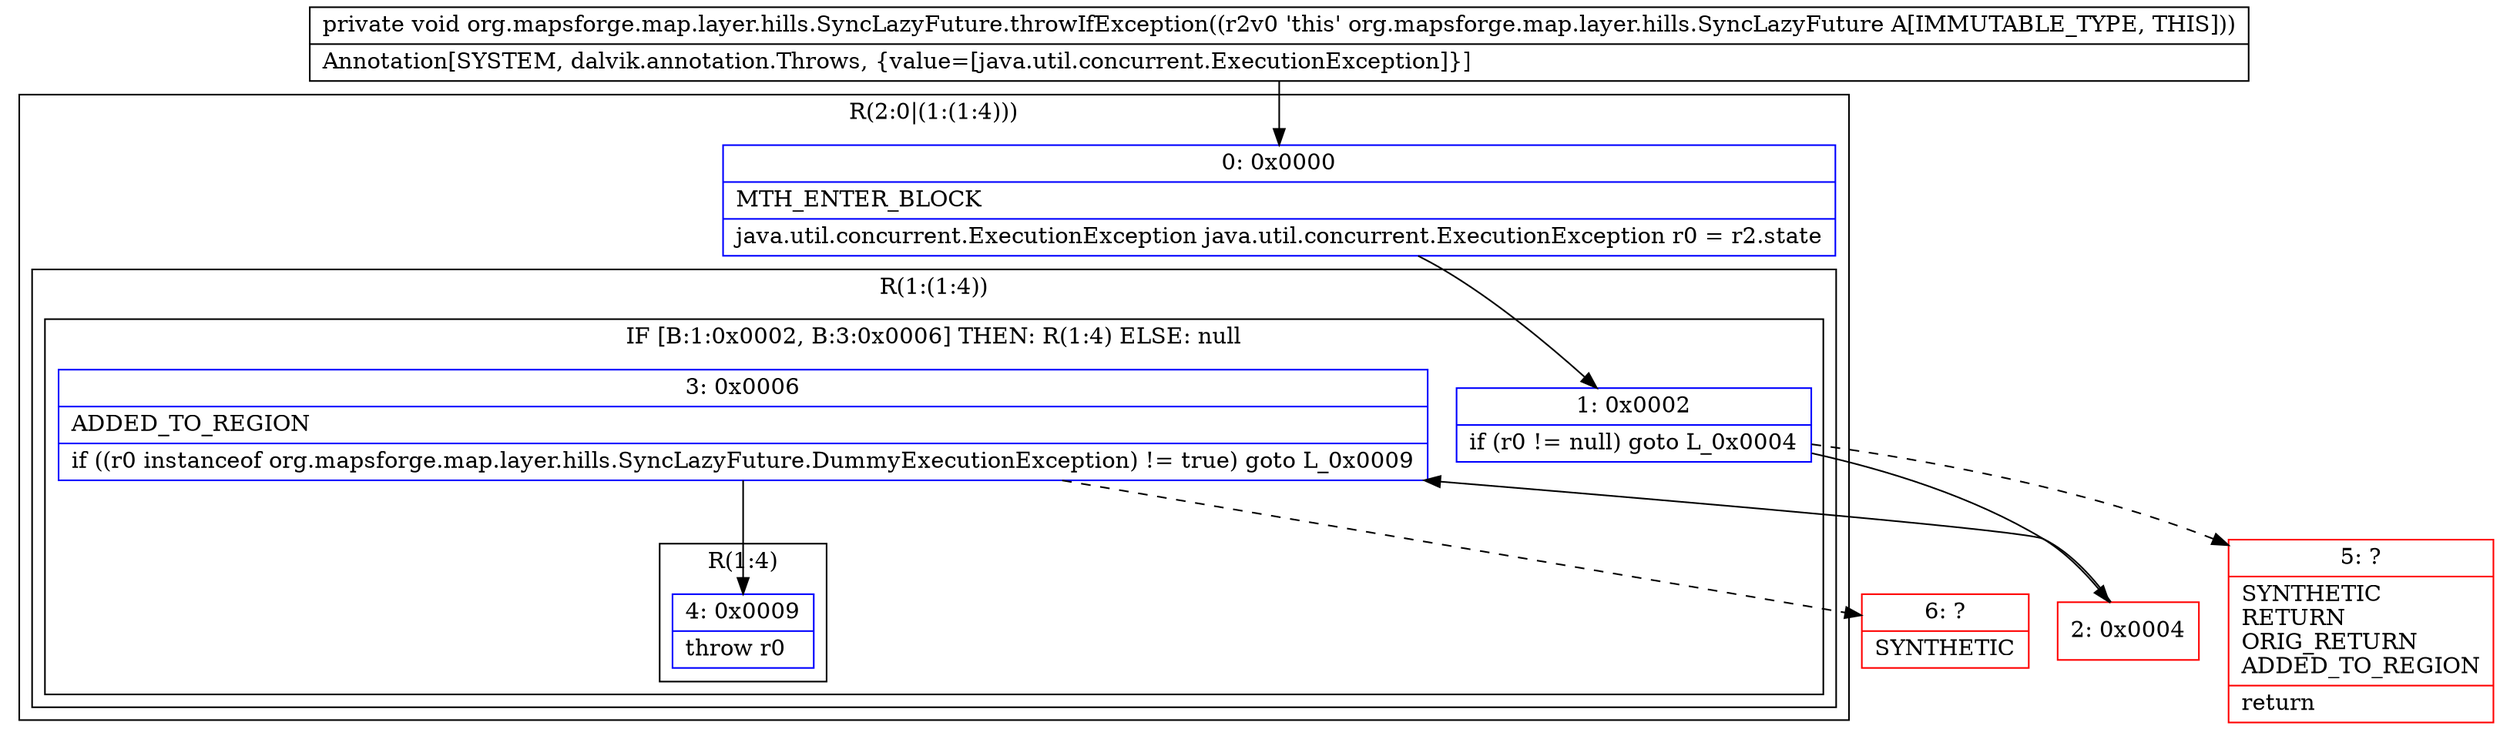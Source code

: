 digraph "CFG fororg.mapsforge.map.layer.hills.SyncLazyFuture.throwIfException()V" {
subgraph cluster_Region_1560192600 {
label = "R(2:0|(1:(1:4)))";
node [shape=record,color=blue];
Node_0 [shape=record,label="{0\:\ 0x0000|MTH_ENTER_BLOCK\l|java.util.concurrent.ExecutionException java.util.concurrent.ExecutionException r0 = r2.state\l}"];
subgraph cluster_Region_1739079471 {
label = "R(1:(1:4))";
node [shape=record,color=blue];
subgraph cluster_IfRegion_971440568 {
label = "IF [B:1:0x0002, B:3:0x0006] THEN: R(1:4) ELSE: null";
node [shape=record,color=blue];
Node_1 [shape=record,label="{1\:\ 0x0002|if (r0 != null) goto L_0x0004\l}"];
Node_3 [shape=record,label="{3\:\ 0x0006|ADDED_TO_REGION\l|if ((r0 instanceof org.mapsforge.map.layer.hills.SyncLazyFuture.DummyExecutionException) != true) goto L_0x0009\l}"];
subgraph cluster_Region_1320607949 {
label = "R(1:4)";
node [shape=record,color=blue];
Node_4 [shape=record,label="{4\:\ 0x0009|throw r0\l}"];
}
}
}
}
Node_2 [shape=record,color=red,label="{2\:\ 0x0004}"];
Node_5 [shape=record,color=red,label="{5\:\ ?|SYNTHETIC\lRETURN\lORIG_RETURN\lADDED_TO_REGION\l|return\l}"];
Node_6 [shape=record,color=red,label="{6\:\ ?|SYNTHETIC\l}"];
MethodNode[shape=record,label="{private void org.mapsforge.map.layer.hills.SyncLazyFuture.throwIfException((r2v0 'this' org.mapsforge.map.layer.hills.SyncLazyFuture A[IMMUTABLE_TYPE, THIS]))  | Annotation[SYSTEM, dalvik.annotation.Throws, \{value=[java.util.concurrent.ExecutionException]\}]\l}"];
MethodNode -> Node_0;
Node_0 -> Node_1;
Node_1 -> Node_2;
Node_1 -> Node_5[style=dashed];
Node_3 -> Node_4;
Node_3 -> Node_6[style=dashed];
Node_2 -> Node_3;
}

